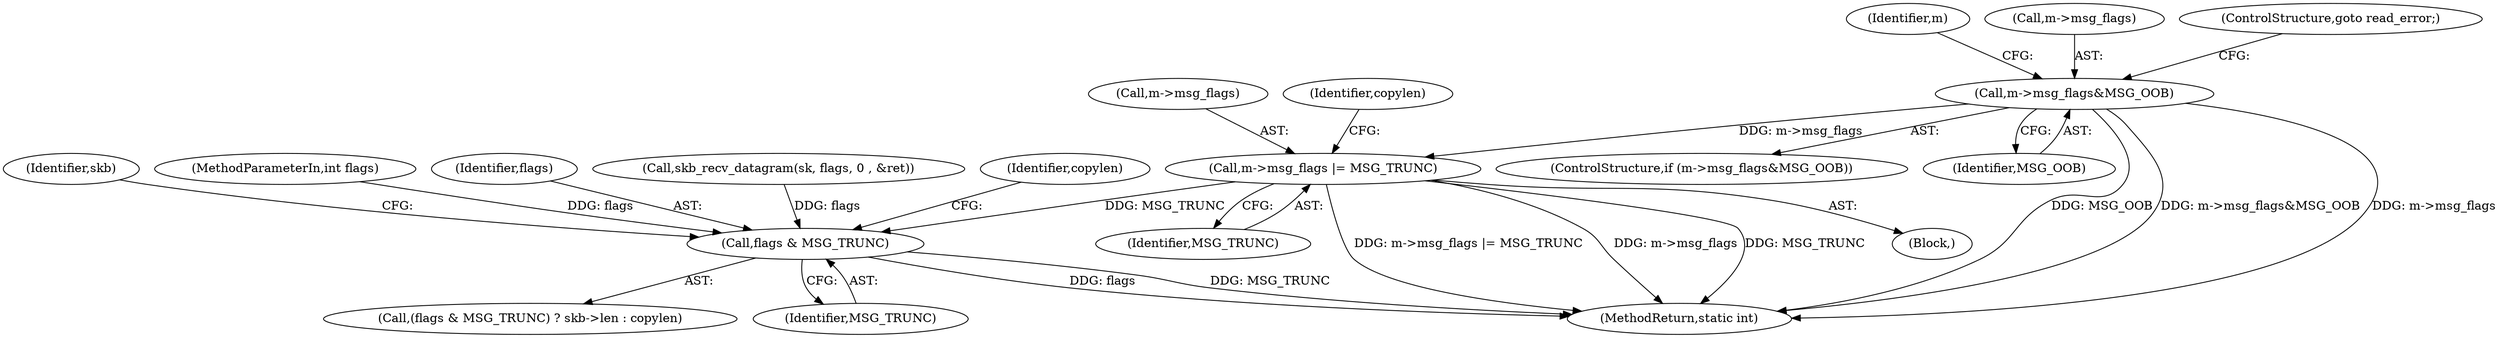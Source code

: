 digraph "0_linux_2d6fbfe733f35c6b355c216644e08e149c61b271@pointer" {
"1000121" [label="(Call,m->msg_flags&MSG_OOB)"];
"1000154" [label="(Call,m->msg_flags |= MSG_TRUNC)"];
"1000177" [label="(Call,flags & MSG_TRUNC)"];
"1000121" [label="(Call,m->msg_flags&MSG_OOB)"];
"1000129" [label="(Identifier,m)"];
"1000155" [label="(Call,m->msg_flags)"];
"1000181" [label="(Identifier,skb)"];
"1000120" [label="(ControlStructure,if (m->msg_flags&MSG_OOB))"];
"1000177" [label="(Call,flags & MSG_TRUNC)"];
"1000158" [label="(Identifier,MSG_TRUNC)"];
"1000125" [label="(Identifier,MSG_OOB)"];
"1000176" [label="(Call,(flags & MSG_TRUNC) ? skb->len : copylen)"];
"1000105" [label="(MethodParameterIn,int flags)"];
"1000122" [label="(Call,m->msg_flags)"];
"1000195" [label="(MethodReturn,static int)"];
"1000178" [label="(Identifier,flags)"];
"1000126" [label="(ControlStructure,goto read_error;)"];
"1000160" [label="(Identifier,copylen)"];
"1000134" [label="(Call,skb_recv_datagram(sk, flags, 0 , &ret))"];
"1000153" [label="(Block,)"];
"1000154" [label="(Call,m->msg_flags |= MSG_TRUNC)"];
"1000183" [label="(Identifier,copylen)"];
"1000179" [label="(Identifier,MSG_TRUNC)"];
"1000121" -> "1000120"  [label="AST: "];
"1000121" -> "1000125"  [label="CFG: "];
"1000122" -> "1000121"  [label="AST: "];
"1000125" -> "1000121"  [label="AST: "];
"1000126" -> "1000121"  [label="CFG: "];
"1000129" -> "1000121"  [label="CFG: "];
"1000121" -> "1000195"  [label="DDG: MSG_OOB"];
"1000121" -> "1000195"  [label="DDG: m->msg_flags&MSG_OOB"];
"1000121" -> "1000195"  [label="DDG: m->msg_flags"];
"1000121" -> "1000154"  [label="DDG: m->msg_flags"];
"1000154" -> "1000153"  [label="AST: "];
"1000154" -> "1000158"  [label="CFG: "];
"1000155" -> "1000154"  [label="AST: "];
"1000158" -> "1000154"  [label="AST: "];
"1000160" -> "1000154"  [label="CFG: "];
"1000154" -> "1000195"  [label="DDG: m->msg_flags |= MSG_TRUNC"];
"1000154" -> "1000195"  [label="DDG: m->msg_flags"];
"1000154" -> "1000195"  [label="DDG: MSG_TRUNC"];
"1000154" -> "1000177"  [label="DDG: MSG_TRUNC"];
"1000177" -> "1000176"  [label="AST: "];
"1000177" -> "1000179"  [label="CFG: "];
"1000178" -> "1000177"  [label="AST: "];
"1000179" -> "1000177"  [label="AST: "];
"1000181" -> "1000177"  [label="CFG: "];
"1000183" -> "1000177"  [label="CFG: "];
"1000177" -> "1000195"  [label="DDG: flags"];
"1000177" -> "1000195"  [label="DDG: MSG_TRUNC"];
"1000134" -> "1000177"  [label="DDG: flags"];
"1000105" -> "1000177"  [label="DDG: flags"];
}
